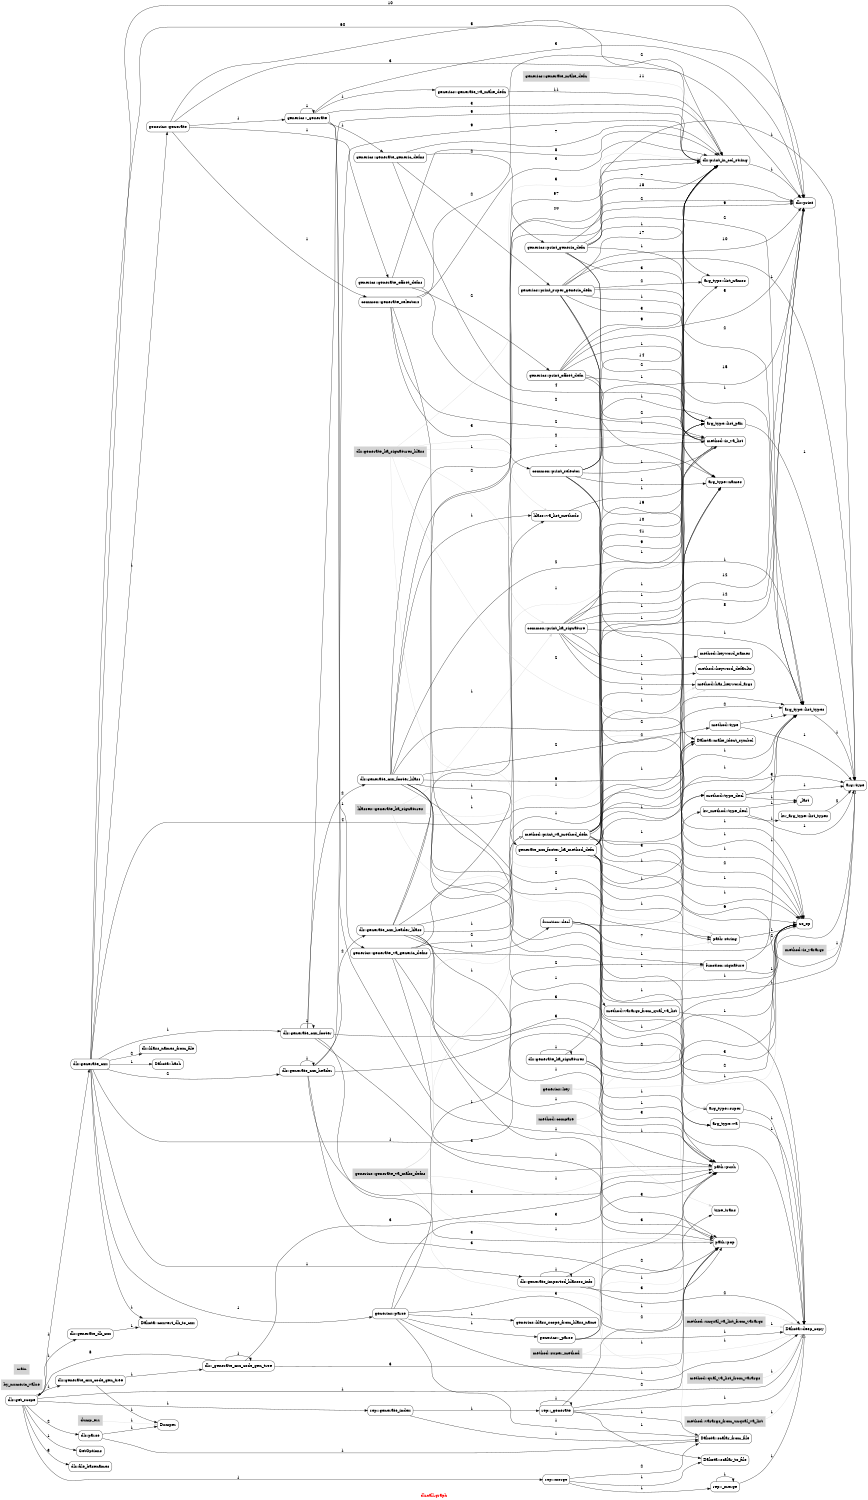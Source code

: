 // Copyright (C) 2007, 2008, 2009 Robert Nielsen <robert@dakota.org>
//
// Licensed under the Apache License, Version 2.0 (the "License");
// you may not use this file except in compliance with the License.
// You may obtain a copy of the License at
//
//      http://www.apache.org/licenses/LICENSE-2.0
//
// Unless required by applicable law or agreed to in writing, software
// distributed under the License is distributed on an "AS IS" BASIS,
// WITHOUT WARRANTIES OR CONDITIONS OF ANY KIND, either express or implied.
// See the License for the specific language governing permissions and
// limitations under the License.

digraph "dk-call-graph"
{
  graph [ label = "\G", fontcolor = red ];
  graph [ rankdir = LR, center = true, size = "7.5,10" ];
  edge [];
  node [ shape = box, style = rounded ];

"method::type_decl" -> "_last"[ label = 1];
"method::type_decl" -> "arg_type::list_types"[ label = 1];
"method::type_decl" -> "arg::type"[ label = 1];
"generate_cxx_footer_ka_method_defn" -> "arg_type::list_types"[ label = 2];
"generate_cxx_footer_ka_method_defn" -> "kw_method::type_decl"[ label = 1];
"generate_cxx_footer_ka_method_defn" -> "path::string"[ label = 1];
"generate_cxx_footer_ka_method_defn" -> "arg::type"[ label = 3];
"generate_cxx_footer_ka_method_defn" -> "arg_type::list_pair"[ label = 1];
"generate_cxx_footer_ka_method_defn" -> "path::pop"[ label = 1];
"generate_cxx_footer_ka_method_defn" -> "arg_type::names"[ label = 1];
"generate_cxx_footer_ka_method_defn" -> "dk::print_in_col_string"[ label = 41];
"generate_cxx_footer_ka_method_defn" -> "method::type_decl"[ label = 1];
"generate_cxx_footer_ka_method_defn" -> "path::push"[ label = 1];
"generate_cxx_footer_ka_method_defn" -> "dk::print"[ label = 12];
"generate_cxx_footer_ka_method_defn" -> "no_op"[ label = 6];
"generics::_parse" -> "method::is_va_list"[ label = 1];
"generics::_parse" -> "Dakota::deep_copy"[ label = 1];
"generics::_parse" -> "type_trans"[ label = 2];
"dk::get_scope" -> "rep::generate_index"[ label = 1];
"dk::get_scope" -> "GetOptions"[ label = 1];
"dk::get_scope" -> "dk::file_basenames"[ label = 3];
"dk::get_scope" -> "dk::generate_dk_cxx"[ label = 1];
"dk::get_scope" -> "dk::generate_cxx_code_gen_tree"[ label = 1];
"dk::get_scope" -> "Dakota::deep_copy"[ label = 1];
"dk::get_scope" -> "dk::parse"[ label = 2];
"dk::get_scope" -> "dk::generate_cxx"[ label = 1];
"dk::get_scope" -> "rep::merge"[ label = 1];
"generics::print_generic_defn" -> "dk::print_in_col_string"[ label = 18];
"generics::print_generic_defn" -> "arg_type::list_names"[ label = 1];
"generics::print_generic_defn" -> "method::is_va_list"[ label = 3];
"generics::print_generic_defn" -> "arg_type::list_types"[ label = 2];
"generics::print_generic_defn" -> "arg::type"[ label = 1];
"generics::print_generic_defn" -> "dk::print"[ label = 9];
"generics::print_generic_defn" -> "no_op"[ label = 1];
"generics::print_generic_defn" -> "arg_type::list_pair"[ label = 1];
"generics::print_generic_defn" -> "arg_type::names"[ label = 2];
"dump_err" [ style = filled, color = lightgrey ];
"dump_err" -> "Dumper"[ label = 1, color = lightgrey];
"common::generate_selectors" -> "dk::print_in_col_string"[ label = 3];
"common::generate_selectors" -> "method::varargs_from_qual_va_list"[ label = 1];
"common::generate_selectors" -> "method::is_va_list"[ label = 2];
"common::generate_selectors" -> "dk::print"[ label = 2];
"common::generate_selectors" -> "common::print_selector"[ label = 3];
"dk::generate_cxx" -> "dk::generate_cxx_footer"[ label = 1];
"dk::generate_cxx" -> "dk::generate_cxx_header"[ label = 2];
"dk::generate_cxx" -> "dk::klass_names_from_file"[ label = 2];
"dk::generate_cxx" -> "Dakota::convert_dk_to_cxx"[ label = 1];
"dk::generate_cxx" -> "dk::generate_imported_klasses_info"[ label = 1];
"dk::generate_cxx" -> "dk::print_in_col_string"[ label = 60];
"dk::generate_cxx" -> "generics::parse"[ label = 1];
"dk::generate_cxx" -> "Dakota::hash"[ label = 1];
"dk::generate_cxx" -> "Dakota::make_ident_symbol"[ label = 4];
"dk::generate_cxx" -> "generics::generate"[ label = 1];
"dk::generate_cxx" -> "dk::print"[ label = 10];
"dk::generate_cxx" -> "no_op"[ label = 1];
"generics::generate_va_make_defn" -> "dk::print_in_col_string"[ label = 11];
"klass::va_list_methods" -> "method::is_va_list"[ label = 1];
"generics::generate_make_defn" [ style = filled, color = lightgrey ];
"generics::generate_make_defn" -> "dk::print_in_col_string"[ label = 11, color = lightgrey];
"generics::print_super_generic_defn" -> "dk::print_in_col_string"[ label = 17];
"generics::print_super_generic_defn" -> "arg_type::super"[ label = 3];
"generics::print_super_generic_defn" -> "method::is_va_list"[ label = 3];
"generics::print_super_generic_defn" -> "arg_type::list_names"[ label = 2];
"generics::print_super_generic_defn" -> "arg_type::list_types"[ label = 2];
"generics::print_super_generic_defn" -> "arg::type"[ label = 1];
"generics::print_super_generic_defn" -> "dk::print"[ label = 10];
"generics::print_super_generic_defn" -> "no_op"[ label = 1];
"generics::print_super_generic_defn" -> "arg_type::list_pair"[ label = 1];
"generics::print_super_generic_defn" -> "arg_type::names"[ label = 2];
"generics::generate_va_generic_defns" -> "method::is_va_list"[ label = 1];
"generics::generate_va_generic_defns" -> "path::push"[ label = 1];
"generics::generate_va_generic_defns" -> "method::print_va_method_defn"[ label = 2];
"generics::generate_va_generic_defns" -> "Dakota::deep_copy"[ label = 1];
"generics::generate_va_generic_defns" -> "path::pop"[ label = 1];
"common::print_ka_signature" -> "arg_type::list_types"[ label = 1];
"common::print_ka_signature" -> "method::has_keyword_args"[ label = 1];
"common::print_ka_signature" -> "method::keyword_names"[ label = 1];
"common::print_ka_signature" -> "arg_type::list_pair"[ label = 1];
"common::print_ka_signature" -> "arg_type::names"[ label = 1];
"common::print_ka_signature" -> "dk::print_in_col_string"[ label = 16];
"common::print_ka_signature" -> "method::is_va_list"[ label = 1];
"common::print_ka_signature" -> "method::keyword_defaults"[ label = 1];
"common::print_ka_signature" -> "dk::print"[ label = 12];
"common::print_ka_signature" -> "no_op"[ label = 1];
"function::decl" -> "arg_type::list_types"[ label = 1];
"function::decl" -> "function::signature"[ label = 1];
"function::decl" -> "arg::type"[ label = 1];
"function::decl" -> "no_op"[ label = 1];
"dk::parse" -> "Dumper"[ label = 1];
"dk::parse" -> "Dakota::scalar_from_file"[ label = 1];
"generics::print_offset_defn" -> "dk::print_in_col_string"[ label = 9];
"generics::print_offset_defn" -> "method::is_va_list"[ label = 1];
"generics::print_offset_defn" -> "arg_type::list_types"[ label = 1];
"generics::print_offset_defn" -> "dk::print"[ label = 5];
"generics::print_offset_defn" -> "no_op"[ label = 1];
"generics::print_offset_defn" -> "arg_type::list_pair"[ label = 1];
"generics::print_offset_defn" -> "arg_type::names"[ label = 1];
"generics::generate_offset_defns" -> "dk::print_in_col_string"[ label = 8];
"generics::generate_offset_defns" -> "method::is_va_list"[ label = 2];
"generics::generate_offset_defns" -> "generics::print_offset_defn"[ label = 2];
"arg_type::va" -> "Dakota::deep_copy"[ label = 1];
"dk::generate_cxx_footer" -> "dk::print_in_col_string"[ label = 9];
"dk::generate_cxx_footer" -> "dk::generate_cxx_footer"[ label = 1];
"dk::generate_cxx_footer" -> "path::push"[ label = 3];
"dk::generate_cxx_footer" -> "no_op"[ label = 3];
"dk::generate_cxx_footer" -> "dk::generate_cxx_footer_klass"[ label = 2];
"dk::generate_cxx_footer" -> "path::pop"[ label = 3];
"rep::_generate" -> "rep::_generate"[ label = 1];
"rep::_generate" -> "path::push"[ label = 2];
"rep::_generate" -> "Dakota::deep_copy"[ label = 1];
"rep::_generate" -> "Dakota::scalar_to_file"[ label = 1];
"rep::_generate" -> "Dakota::scalar_from_file"[ label = 1];
"rep::_generate" -> "path::pop"[ label = 2];
"arg_type::list_pair" -> "arg::type"[ label = 1];
"dk::generate_cxx_footer_klass" -> "arg_type::list_types"[ label = 2];
"dk::generate_cxx_footer_klass" -> "path::string"[ label = 2];
"dk::generate_cxx_footer_klass" -> "arg::type"[ label = 2];
"dk::generate_cxx_footer_klass" -> "dk::print_in_col_string"[ label = 97];
"dk::generate_cxx_footer_klass" -> "method::is_va_list"[ label = 2];
"dk::generate_cxx_footer_klass" -> "Dakota::make_ident_symbol"[ label = 6];
"dk::generate_cxx_footer_klass" -> "generate_cxx_footer_ka_method_defn"[ label = 1];
"dk::generate_cxx_footer_klass" -> "method::type"[ label = 2];
"dk::generate_cxx_footer_klass" -> "dk::print"[ label = 7];
"dk::generate_cxx_footer_klass" -> "no_op"[ label = 7];
"dk::generate_cxx_footer_klass" -> "klass::va_list_methods"[ label = 1];
"dk::generate_cxx_footer_klass" -> "arg_type::va"[ label = 1];
"rep::_merge" -> "Dakota::deep_copy"[ label = 1];
"rep::_merge" -> "rep::_merge"[ label = 1];
"method::qual_va_list_from_varargs" [ style = filled, color = lightgrey ];
"method::qual_va_list_from_varargs" -> "Dakota::deep_copy"[ label = 1, color = lightgrey];
"generics::_generate" -> "generics::generate_generic_defns"[ label = 1];
"generics::_generate" -> "generics::_generate"[ label = 1];
"generics::_generate" -> "dk::print_in_col_string"[ label = 3];
"generics::_generate" -> "path::push"[ label = 1];
"generics::_generate" -> "dk::print"[ label = 3];
"generics::_generate" -> "generics::generate_va_generic_defns"[ label = 1];
"generics::_generate" -> "generics::generate_va_make_defn"[ label = 1];
"generics::parse" -> "generics::_parse"[ label = 1];
"generics::parse" -> "function::signature"[ label = 2];
"generics::parse" -> "path::push"[ label = 3];
"generics::parse" -> "generics::klass_scope_from_klass_name"[ label = 1];
"generics::parse" -> "Dakota::deep_copy"[ label = 1];
"generics::parse" -> "Dakota::scalar_from_file"[ label = 1];
"generics::parse" -> "path::pop"[ label = 3];
"generics::key" [ style = filled, color = lightgrey ];
"generics::key" -> "no_op"[ label = 1, color = lightgrey];
"generics::key" -> "type_trans"[ label = 1, color = lightgrey];
"klasses::generate_ka_signatures" [ style = filled, color = lightgrey ];
"klasses::generate_ka_signatures" -> "path::string"[ label = 1, color = lightgrey];
"klasses::generate_ka_signatures" -> "method::has_keyword_args"[ label = 1, color = lightgrey];
"klasses::generate_ka_signatures" -> "common::print_ka_signature"[ label = 1, color = lightgrey];
"kw_arg_type::list_types" -> "arg::type"[ label = 2];
"rep::merge" -> "Dakota::scalar_to_file"[ label = 1];
"rep::merge" -> "Dakota::scalar_from_file"[ label = 2];
"rep::merge" -> "rep::_merge"[ label = 1];
"kw_method::type_decl" -> "_last"[ label = 1];
"kw_method::type_decl" -> "arg::type"[ label = 1];
"kw_method::type_decl" -> "kw_arg_type::list_types"[ label = 1];
"dk::generate_cxx_header_klass" -> "method::print_va_method_defn"[ label = 1];
"dk::generate_cxx_header_klass" -> "path::pop"[ label = 1];
"dk::generate_cxx_header_klass" -> "dk::print_in_col_string"[ label = 20];
"dk::generate_cxx_header_klass" -> "Dakota::make_ident_symbol"[ label = 1];
"dk::generate_cxx_header_klass" -> "path::push"[ label = 1];
"dk::generate_cxx_header_klass" -> "function::decl"[ label = 1];
"dk::generate_cxx_header_klass" -> "dk::print"[ label = 2];
"dk::generate_cxx_header_klass" -> "Dakota::deep_copy"[ label = 1];
"dk::generate_cxx_header_klass" -> "klass::va_list_methods"[ label = 1];
"function::signature" -> "arg_type::list_types"[ label = 1];
"function::signature" -> "no_op"[ label = 1];
"method::type" -> "arg_type::list_types"[ label = 1];
"method::type" -> "arg::type"[ label = 1];
"dk::generate_cxx_code_gen_tree" -> "Dumper"[ label = 1];
"dk::generate_cxx_code_gen_tree" -> "dk::_generate_cxx_code_gen_tree"[ label = 1];
"generics::generate_generic_defns" -> "dk::print_in_col_string"[ label = 7];
"generics::generate_generic_defns" -> "method::is_va_list"[ label = 4];
"generics::generate_generic_defns" -> "generics::print_generic_defn"[ label = 2];
"generics::generate_generic_defns" -> "generics::print_super_generic_defn"[ label = 2];
"arg_type::list_types" -> "arg::type"[ label = 1];
"path::string" -> "no_op"[ label = 1];
"common::print_selector" -> "dk::print_in_col_string"[ label = 14];
"common::print_selector" -> "method::is_va_list"[ label = 1];
"common::print_selector" -> "arg_type::list_types"[ label = 1];
"common::print_selector" -> "Dakota::make_ident_symbol"[ label = 1];
"common::print_selector" -> "dk::print"[ label = 15];
"common::print_selector" -> "no_op"[ label = 2];
"common::print_selector" -> "arg_type::list_pair"[ label = 1];
"common::print_selector" -> "arg_type::names"[ label = 1];
"dk::_generate_cxx_code_gen_tree" -> "dk::get_scope"[ label = 8];
"dk::_generate_cxx_code_gen_tree" -> "path::push"[ label = 3];
"dk::_generate_cxx_code_gen_tree" -> "path::pop"[ label = 3];
"dk::_generate_cxx_code_gen_tree" -> "dk::_generate_cxx_code_gen_tree"[ label = 1];
"arg_type::super" -> "Dakota::deep_copy"[ label = 1];
"dk::generate_ka_signatures_klass" [ style = filled, color = lightgrey ];
"dk::generate_ka_signatures_klass" -> "dk::print_in_col_string"[ label = 3, color = lightgrey];
"dk::generate_ka_signatures_klass" -> "method::is_va_list"[ label = 2, color = lightgrey];
"dk::generate_ka_signatures_klass" -> "path::string"[ label = 2, color = lightgrey];
"dk::generate_ka_signatures_klass" -> "method::has_keyword_args"[ label = 2, color = lightgrey];
"dk::generate_ka_signatures_klass" -> "common::print_ka_signature"[ label = 2, color = lightgrey];
"dk::generate_ka_signatures_klass" -> "klass::va_list_methods"[ label = 1, color = lightgrey];
"dk::generate_dk_cxx" -> "Dakota::convert_dk_to_cxx"[ label = 1];
"dk::generate_ka_signatures" -> "dk::print_in_col_string"[ label = 9];
"dk::generate_ka_signatures" -> "dk::generate_ka_signatures"[ label = 1];
"dk::generate_ka_signatures" -> "path::push"[ label = 3];
"dk::generate_ka_signatures" -> "no_op"[ label = 3];
"dk::generate_ka_signatures" -> "path::pop"[ label = 3];
"generics::generate" -> "generics::_generate"[ label = 1];
"generics::generate" -> "dk::print_in_col_string"[ label = 3];
"generics::generate" -> "dk::print"[ label = 5];
"generics::generate" -> "common::generate_selectors"[ label = 1];
"generics::generate" -> "generics::generate_offset_defns"[ label = 1];
"by_numeric_value" [ style = filled, color = lightgrey ];
"dk::generate_cxx_header" -> "dk::print_in_col_string"[ label = 9];
"dk::generate_cxx_header" -> "dk::generate_cxx_header"[ label = 1];
"dk::generate_cxx_header" -> "dk::generate_cxx_header_klass"[ label = 2];
"dk::generate_cxx_header" -> "path::push"[ label = 3];
"dk::generate_cxx_header" -> "no_op"[ label = 3];
"dk::generate_cxx_header" -> "path::pop"[ label = 3];
"method::print_va_method_defn" -> "dk::print_in_col_string"[ label = 10];
"method::print_va_method_defn" -> "method::type_decl"[ label = 1];
"method::print_va_method_defn" -> "arg_type::list_types"[ label = 1];
"method::print_va_method_defn" -> "arg_type::list_names"[ label = 1];
"method::print_va_method_defn" -> "arg::type"[ label = 2];
"method::print_va_method_defn" -> "dk::print"[ label = 8];
"method::print_va_method_defn" -> "no_op"[ label = 1];
"method::print_va_method_defn" -> "arg_type::list_pair"[ label = 1];
"method::print_va_method_defn" -> "arg_type::names"[ label = 2];
"method::print_va_method_defn" -> "arg_type::va"[ label = 1];
"method::varargs_from_unqual_va_list" [ style = filled, color = lightgrey ];
"method::varargs_from_unqual_va_list" -> "Dakota::deep_copy"[ label = 1, color = lightgrey];
"dk::generate_imported_klasses_info" -> "path::push"[ label = 3];
"dk::generate_imported_klasses_info" -> "Dakota::deep_copy"[ label = 2];
"dk::generate_imported_klasses_info" -> "path::pop"[ label = 3];
"dk::generate_imported_klasses_info" -> "dk::generate_imported_klasses_info"[ label = 1];
"dk::print_in_col_string" -> "dk::print"[ label = 1];
"method::varargs_from_qual_va_list" -> "Dakota::deep_copy"[ label = 1];
"method::unqual_va_list_from_varargs" [ style = filled, color = lightgrey ];
"method::unqual_va_list_from_varargs" -> "Dakota::deep_copy"[ label = 1, color = lightgrey];
"method::is_varargs" [ style = filled, color = lightgrey ];
"method::is_varargs" -> "arg::type"[ label = 1, color = lightgrey];
"generics::generate_va_make_defns" [ style = filled, color = lightgrey ];
"generics::generate_va_make_defns" -> "method::is_va_list"[ label = 1, color = lightgrey];
"generics::generate_va_make_defns" -> "path::push"[ label = 1, color = lightgrey];
"generics::generate_va_make_defns" -> "method::print_va_method_defn"[ label = 1, color = lightgrey];
"generics::generate_va_make_defns" -> "Dakota::deep_copy"[ label = 1, color = lightgrey];
"generics::generate_va_make_defns" -> "path::pop"[ label = 1, color = lightgrey];
"main" [ style = filled, color = lightgrey ];
"method::super_method" [ style = filled, color = lightgrey ];
"method::super_method" -> "arg_type::super"[ label = 1, color = lightgrey];
"method::super_method" -> "Dakota::deep_copy"[ label = 1, color = lightgrey];
"rep::generate_index" -> "rep::_generate"[ label = 1];
"rep::generate_index" -> "Dakota::scalar_from_file"[ label = 1];
"method::compare" [ style = filled, color = lightgrey ];
"method::compare" -> "function::signature"[ label = 2, color = lightgrey];
"method::compare" -> "Dakota::scalar_from_file"[ label = 1, color = lightgrey];
}
